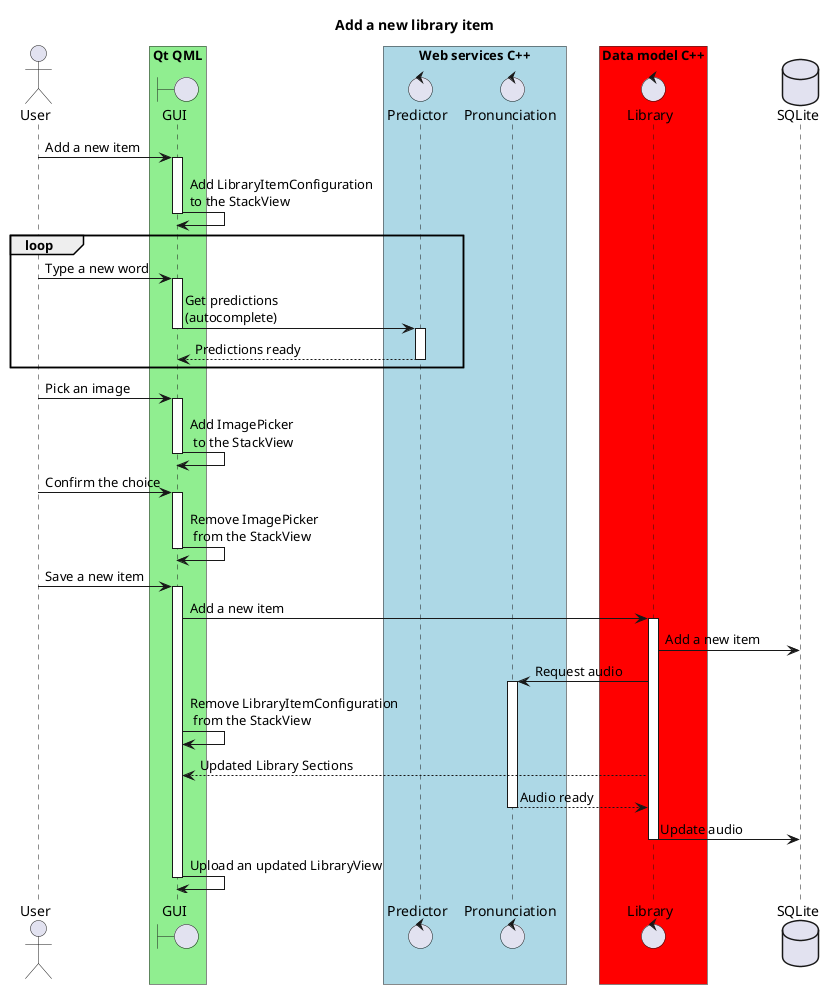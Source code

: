 @startuml

title Add a new library item

actor User as user

box "Qt QML" #LightGreen
  boundary "GUI" as gui
end box

box "Web services C++" #LightBlue
  control Predictor as pred
  control Pronunciation as pronun
end box

box "Data model C++" #Red
  control Library as lib
end box

database SQLite as db

user -> gui : Add a new item
activate gui
gui -> gui : Add LibraryItemConfiguration\nto the StackView
deactivate gui

loop
  user -> gui : Type a new word
  activate gui
  gui -> pred : Get predictions\n(autocomplete)
  deactivate gui
  activate pred
  pred --> gui : Predictions ready
  deactivate pred
end

user -> gui : Pick an image
activate gui
gui -> gui : Add ImagePicker\n to the StackView
deactivate gui

user -> gui : Confirm the choice
activate gui
gui -> gui : Remove ImagePicker\n from the StackView
deactivate gui

user -> gui : Save a new item
activate gui
gui -> lib : Add a new item
activate lib
lib -> db : Add a new item
lib -> pronun : Request audio
activate pronun
gui -> gui : Remove LibraryItemConfiguration\n from the StackView
lib --> gui : Updated Library Sections
pronun --> lib : Audio ready
deactivate pronun
lib -> db : Update audio
deactivate lib
gui -> gui : Upload an updated LibraryView
deactivate gui

@enduml
